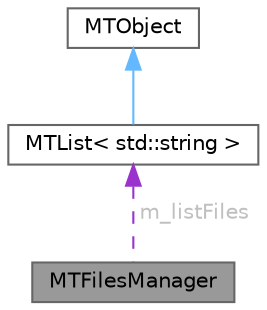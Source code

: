 digraph "MTFilesManager"
{
 // LATEX_PDF_SIZE
  bgcolor="transparent";
  edge [fontname=Helvetica,fontsize=10,labelfontname=Helvetica,labelfontsize=10];
  node [fontname=Helvetica,fontsize=10,shape=box,height=0.2,width=0.4];
  Node1 [id="Node000001",label="MTFilesManager",height=0.2,width=0.4,color="gray40", fillcolor="grey60", style="filled", fontcolor="black",tooltip=" "];
  Node2 -> Node1 [id="edge1_Node000001_Node000002",dir="back",color="darkorchid3",style="dashed",tooltip=" ",label=" m_listFiles",fontcolor="grey" ];
  Node2 [id="Node000002",label="MTList\< std::string \>",height=0.2,width=0.4,color="gray40", fillcolor="white", style="filled",URL="$class_m_t_list.html",tooltip=" "];
  Node3 -> Node2 [id="edge2_Node000002_Node000003",dir="back",color="steelblue1",style="solid",tooltip=" "];
  Node3 [id="Node000003",label="MTObject",height=0.2,width=0.4,color="gray40", fillcolor="white", style="filled",URL="$class_m_t_object.html",tooltip=" "];
}
